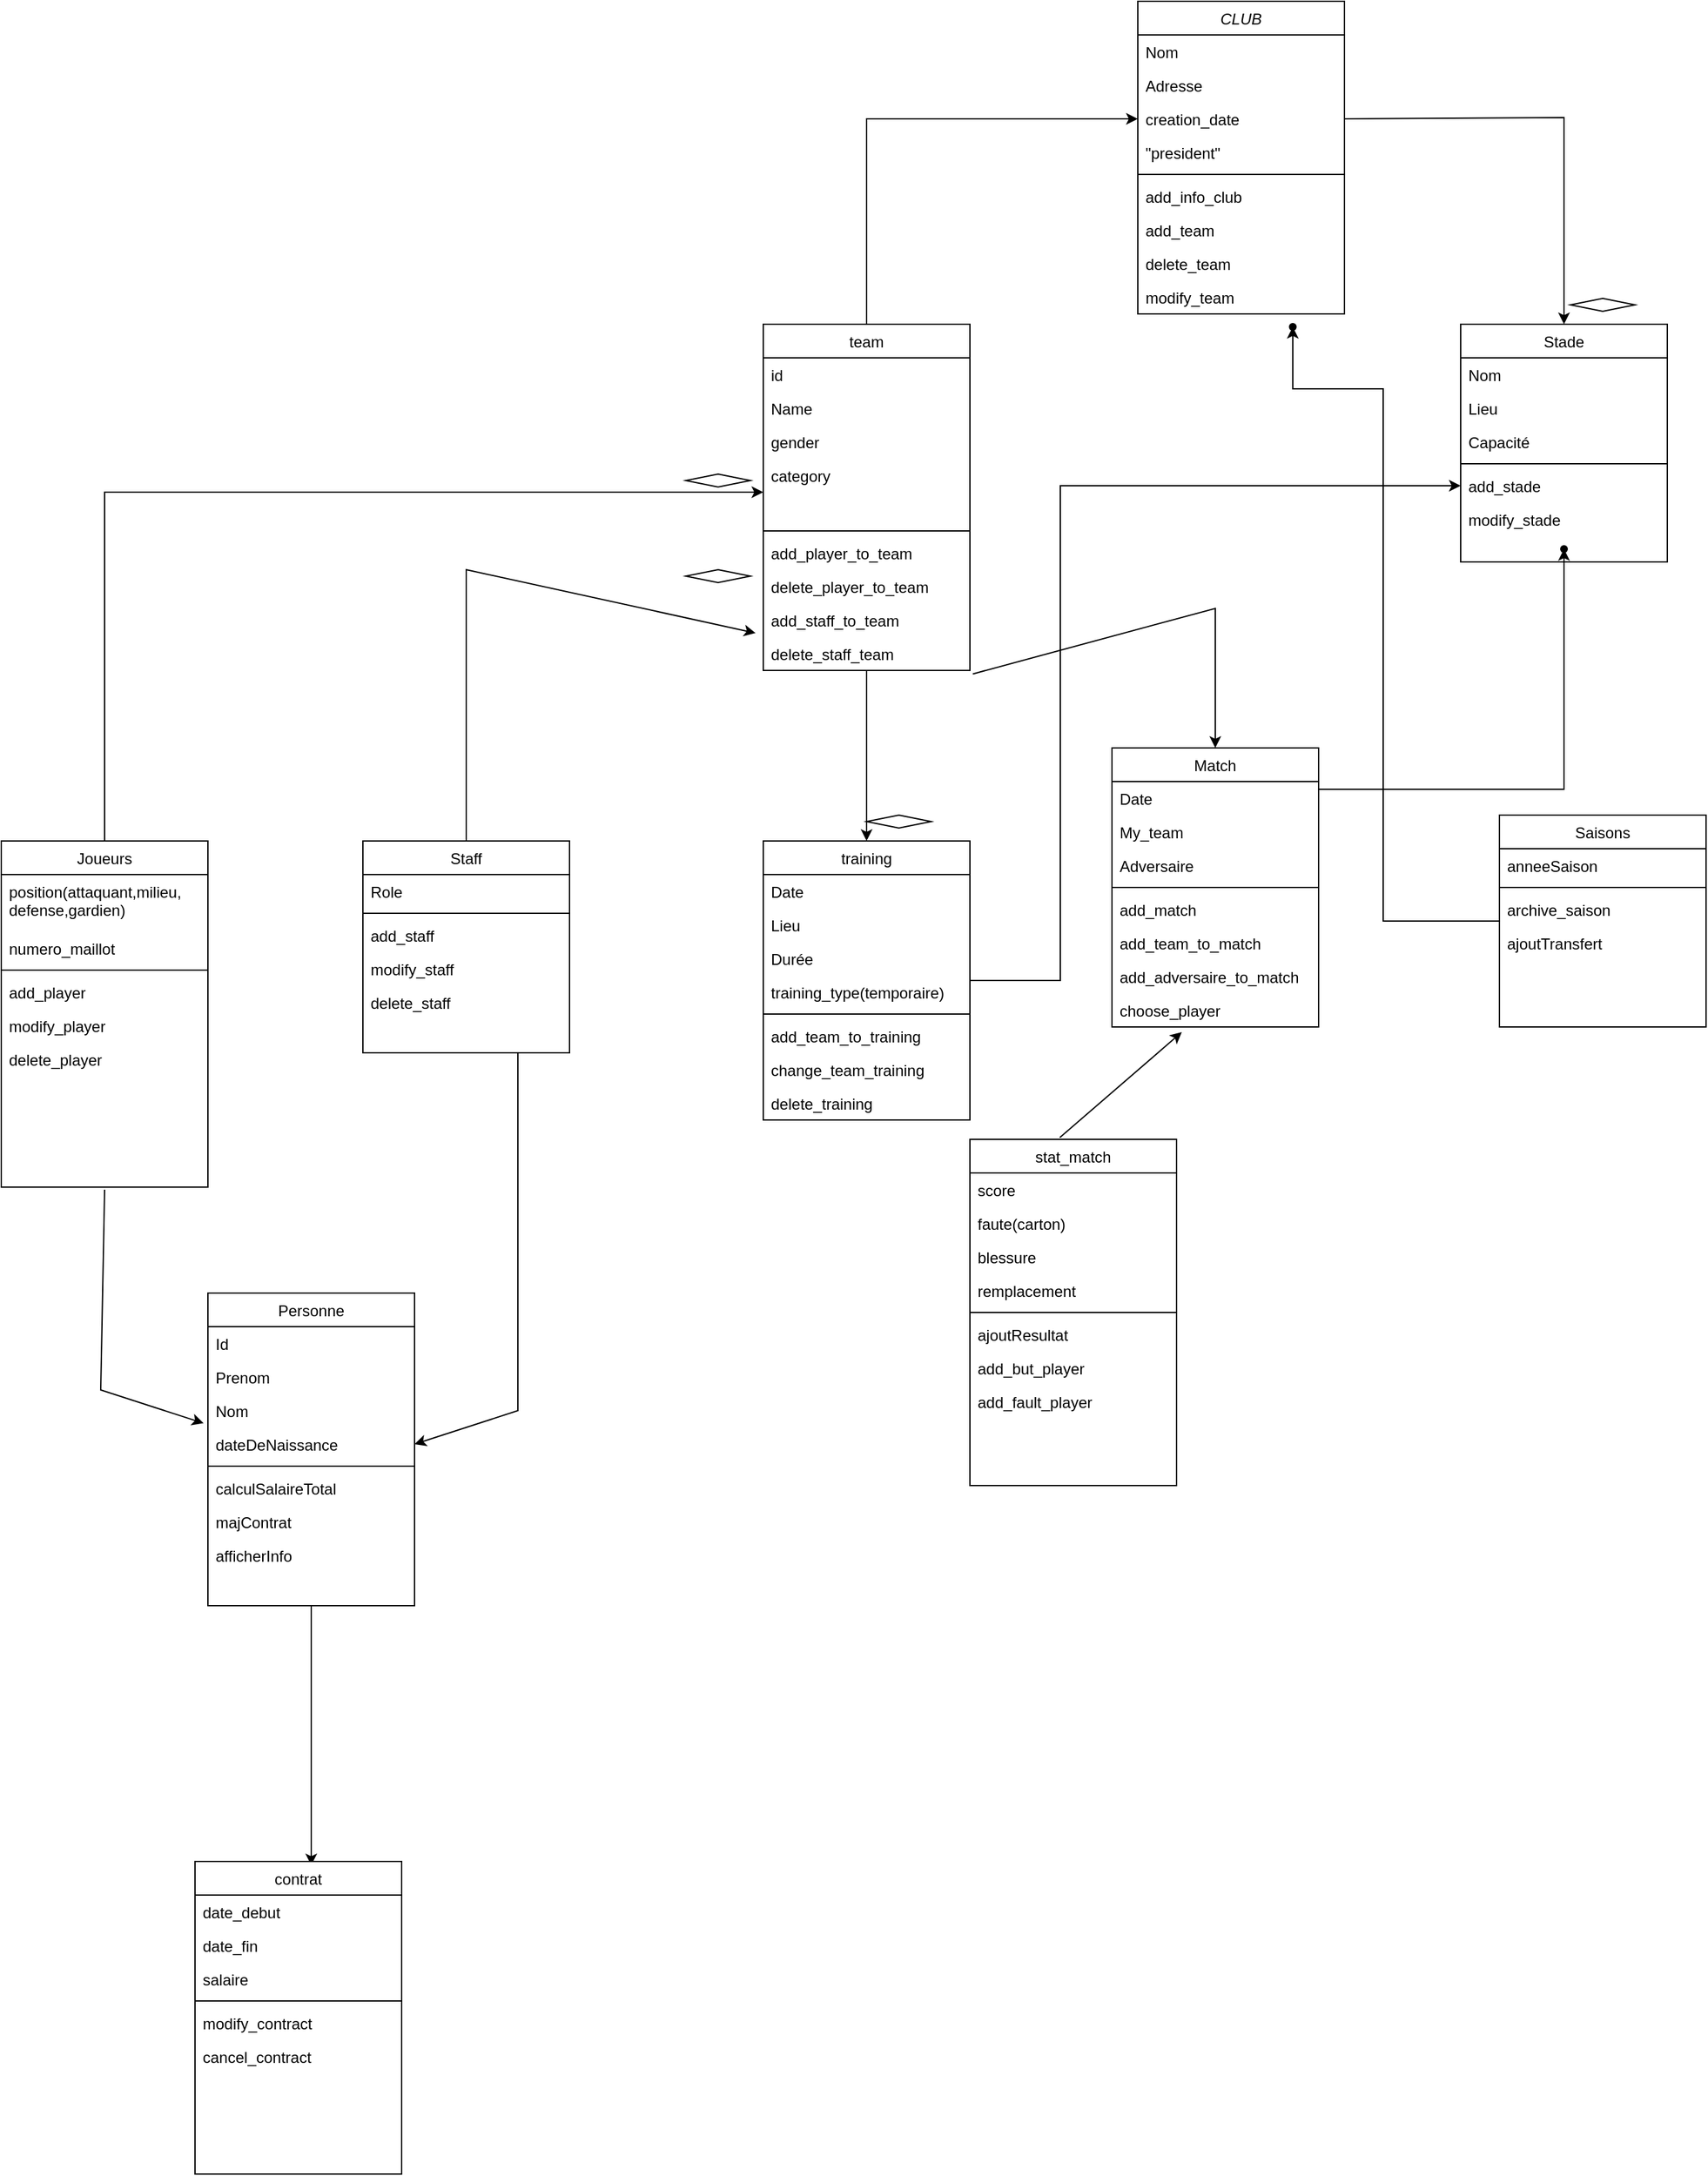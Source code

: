<mxfile version="24.4.8" type="device">
  <diagram id="C5RBs43oDa-KdzZeNtuy" name="Page-1">
    <mxGraphModel dx="2295" dy="1118" grid="1" gridSize="10" guides="1" tooltips="1" connect="1" arrows="1" fold="1" page="1" pageScale="1" pageWidth="827" pageHeight="1169" math="0" shadow="0">
      <root>
        <mxCell id="WIyWlLk6GJQsqaUBKTNV-0" />
        <mxCell id="WIyWlLk6GJQsqaUBKTNV-1" parent="WIyWlLk6GJQsqaUBKTNV-0" />
        <mxCell id="zkfFHV4jXpPFQw0GAbJ--0" value="CLUB" style="swimlane;fontStyle=2;align=center;verticalAlign=top;childLayout=stackLayout;horizontal=1;startSize=26;horizontalStack=0;resizeParent=1;resizeLast=0;collapsible=1;marginBottom=0;rounded=0;shadow=0;strokeWidth=1;" parent="WIyWlLk6GJQsqaUBKTNV-1" vertex="1">
          <mxGeometry x="320" y="20" width="160" height="242" as="geometry">
            <mxRectangle x="230" y="140" width="160" height="26" as="alternateBounds" />
          </mxGeometry>
        </mxCell>
        <mxCell id="zkfFHV4jXpPFQw0GAbJ--1" value="Nom" style="text;align=left;verticalAlign=top;spacingLeft=4;spacingRight=4;overflow=hidden;rotatable=0;points=[[0,0.5],[1,0.5]];portConstraint=eastwest;" parent="zkfFHV4jXpPFQw0GAbJ--0" vertex="1">
          <mxGeometry y="26" width="160" height="26" as="geometry" />
        </mxCell>
        <mxCell id="zkfFHV4jXpPFQw0GAbJ--2" value="Adresse" style="text;align=left;verticalAlign=top;spacingLeft=4;spacingRight=4;overflow=hidden;rotatable=0;points=[[0,0.5],[1,0.5]];portConstraint=eastwest;rounded=0;shadow=0;html=0;" parent="zkfFHV4jXpPFQw0GAbJ--0" vertex="1">
          <mxGeometry y="52" width="160" height="26" as="geometry" />
        </mxCell>
        <mxCell id="zkfFHV4jXpPFQw0GAbJ--3" value="creation_date" style="text;align=left;verticalAlign=top;spacingLeft=4;spacingRight=4;overflow=hidden;rotatable=0;points=[[0,0.5],[1,0.5]];portConstraint=eastwest;rounded=0;shadow=0;html=0;" parent="zkfFHV4jXpPFQw0GAbJ--0" vertex="1">
          <mxGeometry y="78" width="160" height="26" as="geometry" />
        </mxCell>
        <mxCell id="NdkI04tb-at2lnEDGvWP-92" value="&quot;president&quot;" style="text;align=left;verticalAlign=top;spacingLeft=4;spacingRight=4;overflow=hidden;rotatable=0;points=[[0,0.5],[1,0.5]];portConstraint=eastwest;rounded=0;shadow=0;html=0;" parent="zkfFHV4jXpPFQw0GAbJ--0" vertex="1">
          <mxGeometry y="104" width="160" height="26" as="geometry" />
        </mxCell>
        <mxCell id="zkfFHV4jXpPFQw0GAbJ--4" value="" style="line;html=1;strokeWidth=1;align=left;verticalAlign=middle;spacingTop=-1;spacingLeft=3;spacingRight=3;rotatable=0;labelPosition=right;points=[];portConstraint=eastwest;" parent="zkfFHV4jXpPFQw0GAbJ--0" vertex="1">
          <mxGeometry y="130" width="160" height="8" as="geometry" />
        </mxCell>
        <mxCell id="-sGyYgRfLH1E_sFaQL2R-50" value="add_info_club" style="text;align=left;verticalAlign=top;spacingLeft=4;spacingRight=4;overflow=hidden;rotatable=0;points=[[0,0.5],[1,0.5]];portConstraint=eastwest;rounded=0;shadow=0;html=0;" parent="zkfFHV4jXpPFQw0GAbJ--0" vertex="1">
          <mxGeometry y="138" width="160" height="26" as="geometry" />
        </mxCell>
        <mxCell id="-sGyYgRfLH1E_sFaQL2R-53" value="add_team" style="text;align=left;verticalAlign=top;spacingLeft=4;spacingRight=4;overflow=hidden;rotatable=0;points=[[0,0.5],[1,0.5]];portConstraint=eastwest;rounded=0;shadow=0;html=0;" parent="zkfFHV4jXpPFQw0GAbJ--0" vertex="1">
          <mxGeometry y="164" width="160" height="26" as="geometry" />
        </mxCell>
        <mxCell id="-sGyYgRfLH1E_sFaQL2R-51" value="delete_team" style="text;align=left;verticalAlign=top;spacingLeft=4;spacingRight=4;overflow=hidden;rotatable=0;points=[[0,0.5],[1,0.5]];portConstraint=eastwest;rounded=0;shadow=0;html=0;" parent="zkfFHV4jXpPFQw0GAbJ--0" vertex="1">
          <mxGeometry y="190" width="160" height="26" as="geometry" />
        </mxCell>
        <mxCell id="-sGyYgRfLH1E_sFaQL2R-52" value="modify_team" style="text;align=left;verticalAlign=top;spacingLeft=4;spacingRight=4;overflow=hidden;rotatable=0;points=[[0,0.5],[1,0.5]];portConstraint=eastwest;rounded=0;shadow=0;html=0;" parent="zkfFHV4jXpPFQw0GAbJ--0" vertex="1">
          <mxGeometry y="216" width="160" height="26" as="geometry" />
        </mxCell>
        <mxCell id="zkfFHV4jXpPFQw0GAbJ--6" value="team" style="swimlane;fontStyle=0;align=center;verticalAlign=top;childLayout=stackLayout;horizontal=1;startSize=26;horizontalStack=0;resizeParent=1;resizeLast=0;collapsible=1;marginBottom=0;rounded=0;shadow=0;strokeWidth=1;" parent="WIyWlLk6GJQsqaUBKTNV-1" vertex="1">
          <mxGeometry x="30" y="270" width="160" height="268" as="geometry">
            <mxRectangle x="130" y="380" width="160" height="26" as="alternateBounds" />
          </mxGeometry>
        </mxCell>
        <mxCell id="zkfFHV4jXpPFQw0GAbJ--7" value="id" style="text;align=left;verticalAlign=top;spacingLeft=4;spacingRight=4;overflow=hidden;rotatable=0;points=[[0,0.5],[1,0.5]];portConstraint=eastwest;" parent="zkfFHV4jXpPFQw0GAbJ--6" vertex="1">
          <mxGeometry y="26" width="160" height="26" as="geometry" />
        </mxCell>
        <mxCell id="-sGyYgRfLH1E_sFaQL2R-17" value="Name" style="text;align=left;verticalAlign=top;spacingLeft=4;spacingRight=4;overflow=hidden;rotatable=0;points=[[0,0.5],[1,0.5]];portConstraint=eastwest;" parent="zkfFHV4jXpPFQw0GAbJ--6" vertex="1">
          <mxGeometry y="52" width="160" height="26" as="geometry" />
        </mxCell>
        <mxCell id="zkfFHV4jXpPFQw0GAbJ--8" value="gender" style="text;align=left;verticalAlign=top;spacingLeft=4;spacingRight=4;overflow=hidden;rotatable=0;points=[[0,0.5],[1,0.5]];portConstraint=eastwest;rounded=0;shadow=0;html=0;" parent="zkfFHV4jXpPFQw0GAbJ--6" vertex="1">
          <mxGeometry y="78" width="160" height="26" as="geometry" />
        </mxCell>
        <mxCell id="-sGyYgRfLH1E_sFaQL2R-16" value="category" style="text;align=left;verticalAlign=top;spacingLeft=4;spacingRight=4;overflow=hidden;rotatable=0;points=[[0,0.5],[1,0.5]];portConstraint=eastwest;rounded=0;shadow=0;html=0;" parent="zkfFHV4jXpPFQw0GAbJ--6" vertex="1">
          <mxGeometry y="104" width="160" height="26" as="geometry" />
        </mxCell>
        <mxCell id="NdkI04tb-at2lnEDGvWP-2" value="&#xa;" style="text;align=left;verticalAlign=top;spacingLeft=4;spacingRight=4;overflow=hidden;rotatable=0;points=[[0,0.5],[1,0.5]];portConstraint=eastwest;rounded=0;shadow=0;html=0;" parent="zkfFHV4jXpPFQw0GAbJ--6" vertex="1">
          <mxGeometry y="130" width="160" height="26" as="geometry" />
        </mxCell>
        <mxCell id="zkfFHV4jXpPFQw0GAbJ--9" value="" style="line;html=1;strokeWidth=1;align=left;verticalAlign=middle;spacingTop=-1;spacingLeft=3;spacingRight=3;rotatable=0;labelPosition=right;points=[];portConstraint=eastwest;" parent="zkfFHV4jXpPFQw0GAbJ--6" vertex="1">
          <mxGeometry y="156" width="160" height="8" as="geometry" />
        </mxCell>
        <mxCell id="zkfFHV4jXpPFQw0GAbJ--10" value="add_player_to_team" style="text;align=left;verticalAlign=top;spacingLeft=4;spacingRight=4;overflow=hidden;rotatable=0;points=[[0,0.5],[1,0.5]];portConstraint=eastwest;fontStyle=0" parent="zkfFHV4jXpPFQw0GAbJ--6" vertex="1">
          <mxGeometry y="164" width="160" height="26" as="geometry" />
        </mxCell>
        <mxCell id="zkfFHV4jXpPFQw0GAbJ--11" value="delete_player_to_team" style="text;align=left;verticalAlign=top;spacingLeft=4;spacingRight=4;overflow=hidden;rotatable=0;points=[[0,0.5],[1,0.5]];portConstraint=eastwest;" parent="zkfFHV4jXpPFQw0GAbJ--6" vertex="1">
          <mxGeometry y="190" width="160" height="26" as="geometry" />
        </mxCell>
        <mxCell id="NdkI04tb-at2lnEDGvWP-4" value="add_staff_to_team" style="text;align=left;verticalAlign=top;spacingLeft=4;spacingRight=4;overflow=hidden;rotatable=0;points=[[0,0.5],[1,0.5]];portConstraint=eastwest;rounded=0;shadow=0;html=0;" parent="zkfFHV4jXpPFQw0GAbJ--6" vertex="1">
          <mxGeometry y="216" width="160" height="26" as="geometry" />
        </mxCell>
        <mxCell id="NdkI04tb-at2lnEDGvWP-5" value="delete_staff_team" style="text;align=left;verticalAlign=top;spacingLeft=4;spacingRight=4;overflow=hidden;rotatable=0;points=[[0,0.5],[1,0.5]];portConstraint=eastwest;rounded=0;shadow=0;html=0;" parent="zkfFHV4jXpPFQw0GAbJ--6" vertex="1">
          <mxGeometry y="242" width="160" height="26" as="geometry" />
        </mxCell>
        <mxCell id="zkfFHV4jXpPFQw0GAbJ--17" value="Stade" style="swimlane;fontStyle=0;align=center;verticalAlign=top;childLayout=stackLayout;horizontal=1;startSize=26;horizontalStack=0;resizeParent=1;resizeLast=0;collapsible=1;marginBottom=0;rounded=0;shadow=0;strokeWidth=1;" parent="WIyWlLk6GJQsqaUBKTNV-1" vertex="1">
          <mxGeometry x="570" y="270" width="160" height="184" as="geometry">
            <mxRectangle x="550" y="140" width="160" height="26" as="alternateBounds" />
          </mxGeometry>
        </mxCell>
        <mxCell id="zkfFHV4jXpPFQw0GAbJ--18" value="Nom" style="text;align=left;verticalAlign=top;spacingLeft=4;spacingRight=4;overflow=hidden;rotatable=0;points=[[0,0.5],[1,0.5]];portConstraint=eastwest;" parent="zkfFHV4jXpPFQw0GAbJ--17" vertex="1">
          <mxGeometry y="26" width="160" height="26" as="geometry" />
        </mxCell>
        <mxCell id="zkfFHV4jXpPFQw0GAbJ--19" value="Lieu   " style="text;align=left;verticalAlign=top;spacingLeft=4;spacingRight=4;overflow=hidden;rotatable=0;points=[[0,0.5],[1,0.5]];portConstraint=eastwest;rounded=0;shadow=0;html=0;" parent="zkfFHV4jXpPFQw0GAbJ--17" vertex="1">
          <mxGeometry y="52" width="160" height="26" as="geometry" />
        </mxCell>
        <mxCell id="zkfFHV4jXpPFQw0GAbJ--20" value="Capacité" style="text;align=left;verticalAlign=top;spacingLeft=4;spacingRight=4;overflow=hidden;rotatable=0;points=[[0,0.5],[1,0.5]];portConstraint=eastwest;rounded=0;shadow=0;html=0;" parent="zkfFHV4jXpPFQw0GAbJ--17" vertex="1">
          <mxGeometry y="78" width="160" height="26" as="geometry" />
        </mxCell>
        <mxCell id="zkfFHV4jXpPFQw0GAbJ--23" value="" style="line;html=1;strokeWidth=1;align=left;verticalAlign=middle;spacingTop=-1;spacingLeft=3;spacingRight=3;rotatable=0;labelPosition=right;points=[];portConstraint=eastwest;" parent="zkfFHV4jXpPFQw0GAbJ--17" vertex="1">
          <mxGeometry y="104" width="160" height="8" as="geometry" />
        </mxCell>
        <mxCell id="-sGyYgRfLH1E_sFaQL2R-54" value="add_stade" style="text;align=left;verticalAlign=top;spacingLeft=4;spacingRight=4;overflow=hidden;rotatable=0;points=[[0,0.5],[1,0.5]];portConstraint=eastwest;rounded=0;shadow=0;html=0;" parent="zkfFHV4jXpPFQw0GAbJ--17" vertex="1">
          <mxGeometry y="112" width="160" height="26" as="geometry" />
        </mxCell>
        <mxCell id="-sGyYgRfLH1E_sFaQL2R-55" value="modify_stade" style="text;align=left;verticalAlign=top;spacingLeft=4;spacingRight=4;overflow=hidden;rotatable=0;points=[[0,0.5],[1,0.5]];portConstraint=eastwest;rounded=0;shadow=0;html=0;" parent="zkfFHV4jXpPFQw0GAbJ--17" vertex="1">
          <mxGeometry y="138" width="160" height="26" as="geometry" />
        </mxCell>
        <mxCell id="-sGyYgRfLH1E_sFaQL2R-57" value="" style="shape=waypoint;sketch=0;size=6;pointerEvents=1;points=[];fillColor=default;resizable=0;rotatable=0;perimeter=centerPerimeter;snapToPoint=1;verticalAlign=top;fontStyle=0;startSize=26;rounded=0;shadow=0;strokeWidth=1;" parent="zkfFHV4jXpPFQw0GAbJ--17" vertex="1">
          <mxGeometry y="164" width="160" height="20" as="geometry" />
        </mxCell>
        <mxCell id="NdkI04tb-at2lnEDGvWP-6" value="" style="endArrow=classic;html=1;rounded=0;exitX=0.5;exitY=0;exitDx=0;exitDy=0;entryX=0;entryY=0.5;entryDx=0;entryDy=0;" parent="WIyWlLk6GJQsqaUBKTNV-1" source="zkfFHV4jXpPFQw0GAbJ--6" target="zkfFHV4jXpPFQw0GAbJ--3" edge="1">
          <mxGeometry width="50" height="50" relative="1" as="geometry">
            <mxPoint x="410" y="440" as="sourcePoint" />
            <mxPoint x="460" y="390" as="targetPoint" />
            <Array as="points">
              <mxPoint x="110" y="111" />
            </Array>
          </mxGeometry>
        </mxCell>
        <mxCell id="NdkI04tb-at2lnEDGvWP-10" value="" style="endArrow=classic;html=1;rounded=0;exitX=1;exitY=0.5;exitDx=0;exitDy=0;entryX=0.5;entryY=0;entryDx=0;entryDy=0;" parent="WIyWlLk6GJQsqaUBKTNV-1" source="zkfFHV4jXpPFQw0GAbJ--3" target="zkfFHV4jXpPFQw0GAbJ--17" edge="1">
          <mxGeometry width="50" height="50" relative="1" as="geometry">
            <mxPoint x="410" y="440" as="sourcePoint" />
            <mxPoint x="460" y="390" as="targetPoint" />
            <Array as="points">
              <mxPoint x="650" y="110" />
            </Array>
          </mxGeometry>
        </mxCell>
        <mxCell id="NdkI04tb-at2lnEDGvWP-11" value="" style="endArrow=classic;html=1;rounded=0;exitX=0.5;exitY=1;exitDx=0;exitDy=0;" parent="WIyWlLk6GJQsqaUBKTNV-1" source="zkfFHV4jXpPFQw0GAbJ--6" edge="1">
          <mxGeometry width="50" height="50" relative="1" as="geometry">
            <mxPoint x="410" y="440" as="sourcePoint" />
            <mxPoint x="110" y="670" as="targetPoint" />
          </mxGeometry>
        </mxCell>
        <mxCell id="-sGyYgRfLH1E_sFaQL2R-56" value="" style="edgeStyle=orthogonalEdgeStyle;rounded=0;orthogonalLoop=1;jettySize=auto;html=1;entryX=0;entryY=0.5;entryDx=0;entryDy=0;" parent="WIyWlLk6GJQsqaUBKTNV-1" source="NdkI04tb-at2lnEDGvWP-12" target="-sGyYgRfLH1E_sFaQL2R-54" edge="1">
          <mxGeometry relative="1" as="geometry">
            <Array as="points">
              <mxPoint x="260" y="778" />
              <mxPoint x="260" y="395" />
            </Array>
          </mxGeometry>
        </mxCell>
        <mxCell id="NdkI04tb-at2lnEDGvWP-12" value="training" style="swimlane;fontStyle=0;align=center;verticalAlign=top;childLayout=stackLayout;horizontal=1;startSize=26;horizontalStack=0;resizeParent=1;resizeLast=0;collapsible=1;marginBottom=0;rounded=0;shadow=0;strokeWidth=1;" parent="WIyWlLk6GJQsqaUBKTNV-1" vertex="1">
          <mxGeometry x="30" y="670" width="160" height="216" as="geometry">
            <mxRectangle x="130" y="380" width="160" height="26" as="alternateBounds" />
          </mxGeometry>
        </mxCell>
        <mxCell id="NdkI04tb-at2lnEDGvWP-13" value="Date" style="text;align=left;verticalAlign=top;spacingLeft=4;spacingRight=4;overflow=hidden;rotatable=0;points=[[0,0.5],[1,0.5]];portConstraint=eastwest;" parent="NdkI04tb-at2lnEDGvWP-12" vertex="1">
          <mxGeometry y="26" width="160" height="26" as="geometry" />
        </mxCell>
        <mxCell id="NdkI04tb-at2lnEDGvWP-14" value="Lieu" style="text;align=left;verticalAlign=top;spacingLeft=4;spacingRight=4;overflow=hidden;rotatable=0;points=[[0,0.5],[1,0.5]];portConstraint=eastwest;rounded=0;shadow=0;html=0;" parent="NdkI04tb-at2lnEDGvWP-12" vertex="1">
          <mxGeometry y="52" width="160" height="26" as="geometry" />
        </mxCell>
        <mxCell id="NdkI04tb-at2lnEDGvWP-15" value="Durée" style="text;align=left;verticalAlign=top;spacingLeft=4;spacingRight=4;overflow=hidden;rotatable=0;points=[[0,0.5],[1,0.5]];portConstraint=eastwest;rounded=0;shadow=0;html=0;" parent="NdkI04tb-at2lnEDGvWP-12" vertex="1">
          <mxGeometry y="78" width="160" height="26" as="geometry" />
        </mxCell>
        <mxCell id="-sGyYgRfLH1E_sFaQL2R-26" value="training_type(temporaire)" style="text;align=left;verticalAlign=top;spacingLeft=4;spacingRight=4;overflow=hidden;rotatable=0;points=[[0,0.5],[1,0.5]];portConstraint=eastwest;rounded=0;shadow=0;html=0;" parent="NdkI04tb-at2lnEDGvWP-12" vertex="1">
          <mxGeometry y="104" width="160" height="26" as="geometry" />
        </mxCell>
        <mxCell id="NdkI04tb-at2lnEDGvWP-16" value="" style="line;html=1;strokeWidth=1;align=left;verticalAlign=middle;spacingTop=-1;spacingLeft=3;spacingRight=3;rotatable=0;labelPosition=right;points=[];portConstraint=eastwest;" parent="NdkI04tb-at2lnEDGvWP-12" vertex="1">
          <mxGeometry y="130" width="160" height="8" as="geometry" />
        </mxCell>
        <mxCell id="NdkI04tb-at2lnEDGvWP-17" value="add_team_to_training" style="text;align=left;verticalAlign=top;spacingLeft=4;spacingRight=4;overflow=hidden;rotatable=0;points=[[0,0.5],[1,0.5]];portConstraint=eastwest;fontStyle=0" parent="NdkI04tb-at2lnEDGvWP-12" vertex="1">
          <mxGeometry y="138" width="160" height="26" as="geometry" />
        </mxCell>
        <mxCell id="-sGyYgRfLH1E_sFaQL2R-28" value="change_team_training" style="text;align=left;verticalAlign=top;spacingLeft=4;spacingRight=4;overflow=hidden;rotatable=0;points=[[0,0.5],[1,0.5]];portConstraint=eastwest;fontStyle=0" parent="NdkI04tb-at2lnEDGvWP-12" vertex="1">
          <mxGeometry y="164" width="160" height="26" as="geometry" />
        </mxCell>
        <mxCell id="-sGyYgRfLH1E_sFaQL2R-29" value="delete_training" style="text;align=left;verticalAlign=top;spacingLeft=4;spacingRight=4;overflow=hidden;rotatable=0;points=[[0,0.5],[1,0.5]];portConstraint=eastwest;fontStyle=0" parent="NdkI04tb-at2lnEDGvWP-12" vertex="1">
          <mxGeometry y="190" width="160" height="26" as="geometry" />
        </mxCell>
        <mxCell id="-sGyYgRfLH1E_sFaQL2R-58" value="" style="edgeStyle=orthogonalEdgeStyle;rounded=0;orthogonalLoop=1;jettySize=auto;html=1;" parent="WIyWlLk6GJQsqaUBKTNV-1" source="NdkI04tb-at2lnEDGvWP-21" target="-sGyYgRfLH1E_sFaQL2R-57" edge="1">
          <mxGeometry relative="1" as="geometry">
            <Array as="points">
              <mxPoint x="650" y="630" />
            </Array>
          </mxGeometry>
        </mxCell>
        <mxCell id="NdkI04tb-at2lnEDGvWP-21" value="Match" style="swimlane;fontStyle=0;align=center;verticalAlign=top;childLayout=stackLayout;horizontal=1;startSize=26;horizontalStack=0;resizeParent=1;resizeLast=0;collapsible=1;marginBottom=0;rounded=0;shadow=0;strokeWidth=1;" parent="WIyWlLk6GJQsqaUBKTNV-1" vertex="1">
          <mxGeometry x="300" y="598" width="160" height="216" as="geometry">
            <mxRectangle x="130" y="380" width="160" height="26" as="alternateBounds" />
          </mxGeometry>
        </mxCell>
        <mxCell id="NdkI04tb-at2lnEDGvWP-22" value="Date" style="text;align=left;verticalAlign=top;spacingLeft=4;spacingRight=4;overflow=hidden;rotatable=0;points=[[0,0.5],[1,0.5]];portConstraint=eastwest;" parent="NdkI04tb-at2lnEDGvWP-21" vertex="1">
          <mxGeometry y="26" width="160" height="26" as="geometry" />
        </mxCell>
        <mxCell id="-sGyYgRfLH1E_sFaQL2R-43" value="My_team" style="text;align=left;verticalAlign=top;spacingLeft=4;spacingRight=4;overflow=hidden;rotatable=0;points=[[0,0.5],[1,0.5]];portConstraint=eastwest;" parent="NdkI04tb-at2lnEDGvWP-21" vertex="1">
          <mxGeometry y="52" width="160" height="26" as="geometry" />
        </mxCell>
        <mxCell id="NdkI04tb-at2lnEDGvWP-23" value="Adversaire" style="text;align=left;verticalAlign=top;spacingLeft=4;spacingRight=4;overflow=hidden;rotatable=0;points=[[0,0.5],[1,0.5]];portConstraint=eastwest;rounded=0;shadow=0;html=0;" parent="NdkI04tb-at2lnEDGvWP-21" vertex="1">
          <mxGeometry y="78" width="160" height="26" as="geometry" />
        </mxCell>
        <mxCell id="NdkI04tb-at2lnEDGvWP-25" value="" style="line;html=1;strokeWidth=1;align=left;verticalAlign=middle;spacingTop=-1;spacingLeft=3;spacingRight=3;rotatable=0;labelPosition=right;points=[];portConstraint=eastwest;" parent="NdkI04tb-at2lnEDGvWP-21" vertex="1">
          <mxGeometry y="104" width="160" height="8" as="geometry" />
        </mxCell>
        <mxCell id="NdkI04tb-at2lnEDGvWP-26" value="add_match" style="text;align=left;verticalAlign=top;spacingLeft=4;spacingRight=4;overflow=hidden;rotatable=0;points=[[0,0.5],[1,0.5]];portConstraint=eastwest;fontStyle=0" parent="NdkI04tb-at2lnEDGvWP-21" vertex="1">
          <mxGeometry y="112" width="160" height="26" as="geometry" />
        </mxCell>
        <mxCell id="-sGyYgRfLH1E_sFaQL2R-44" value="add_team_to_match" style="text;align=left;verticalAlign=top;spacingLeft=4;spacingRight=4;overflow=hidden;rotatable=0;points=[[0,0.5],[1,0.5]];portConstraint=eastwest;fontStyle=0" parent="NdkI04tb-at2lnEDGvWP-21" vertex="1">
          <mxGeometry y="138" width="160" height="26" as="geometry" />
        </mxCell>
        <mxCell id="-sGyYgRfLH1E_sFaQL2R-45" value="add_adversaire_to_match" style="text;align=left;verticalAlign=top;spacingLeft=4;spacingRight=4;overflow=hidden;rotatable=0;points=[[0,0.5],[1,0.5]];portConstraint=eastwest;fontStyle=0" parent="NdkI04tb-at2lnEDGvWP-21" vertex="1">
          <mxGeometry y="164" width="160" height="26" as="geometry" />
        </mxCell>
        <mxCell id="-sGyYgRfLH1E_sFaQL2R-48" value="choose_player" style="text;align=left;verticalAlign=top;spacingLeft=4;spacingRight=4;overflow=hidden;rotatable=0;points=[[0,0.5],[1,0.5]];portConstraint=eastwest;fontStyle=0" parent="NdkI04tb-at2lnEDGvWP-21" vertex="1">
          <mxGeometry y="190" width="160" height="26" as="geometry" />
        </mxCell>
        <mxCell id="NdkI04tb-at2lnEDGvWP-27" value="" style="endArrow=classic;html=1;rounded=0;entryX=0.5;entryY=0;entryDx=0;entryDy=0;exitX=1.014;exitY=1.104;exitDx=0;exitDy=0;exitPerimeter=0;" parent="WIyWlLk6GJQsqaUBKTNV-1" source="NdkI04tb-at2lnEDGvWP-5" target="NdkI04tb-at2lnEDGvWP-21" edge="1">
          <mxGeometry width="50" height="50" relative="1" as="geometry">
            <mxPoint x="410" y="560" as="sourcePoint" />
            <mxPoint x="460" y="510" as="targetPoint" />
            <Array as="points">
              <mxPoint x="380" y="490" />
            </Array>
          </mxGeometry>
        </mxCell>
        <mxCell id="NdkI04tb-at2lnEDGvWP-28" value="Staff" style="swimlane;fontStyle=0;align=center;verticalAlign=top;childLayout=stackLayout;horizontal=1;startSize=26;horizontalStack=0;resizeParent=1;resizeLast=0;collapsible=1;marginBottom=0;rounded=0;shadow=0;strokeWidth=1;" parent="WIyWlLk6GJQsqaUBKTNV-1" vertex="1">
          <mxGeometry x="-280" y="670" width="160" height="164" as="geometry">
            <mxRectangle x="130" y="380" width="160" height="26" as="alternateBounds" />
          </mxGeometry>
        </mxCell>
        <mxCell id="NdkI04tb-at2lnEDGvWP-29" value="Role" style="text;align=left;verticalAlign=top;spacingLeft=4;spacingRight=4;overflow=hidden;rotatable=0;points=[[0,0.5],[1,0.5]];portConstraint=eastwest;" parent="NdkI04tb-at2lnEDGvWP-28" vertex="1">
          <mxGeometry y="26" width="160" height="26" as="geometry" />
        </mxCell>
        <mxCell id="NdkI04tb-at2lnEDGvWP-32" value="" style="line;html=1;strokeWidth=1;align=left;verticalAlign=middle;spacingTop=-1;spacingLeft=3;spacingRight=3;rotatable=0;labelPosition=right;points=[];portConstraint=eastwest;" parent="NdkI04tb-at2lnEDGvWP-28" vertex="1">
          <mxGeometry y="52" width="160" height="8" as="geometry" />
        </mxCell>
        <mxCell id="NdkI04tb-at2lnEDGvWP-96" value="add_staff" style="text;align=left;verticalAlign=top;spacingLeft=4;spacingRight=4;overflow=hidden;rotatable=0;points=[[0,0.5],[1,0.5]];portConstraint=eastwest;rounded=0;shadow=0;html=0;" parent="NdkI04tb-at2lnEDGvWP-28" vertex="1">
          <mxGeometry y="60" width="160" height="26" as="geometry" />
        </mxCell>
        <mxCell id="NdkI04tb-at2lnEDGvWP-98" value="modify_staff" style="text;align=left;verticalAlign=top;spacingLeft=4;spacingRight=4;overflow=hidden;rotatable=0;points=[[0,0.5],[1,0.5]];portConstraint=eastwest;rounded=0;shadow=0;html=0;" parent="NdkI04tb-at2lnEDGvWP-28" vertex="1">
          <mxGeometry y="86" width="160" height="26" as="geometry" />
        </mxCell>
        <mxCell id="-sGyYgRfLH1E_sFaQL2R-15" value="delete_staff" style="text;align=left;verticalAlign=top;spacingLeft=4;spacingRight=4;overflow=hidden;rotatable=0;points=[[0,0.5],[1,0.5]];portConstraint=eastwest;rounded=0;shadow=0;html=0;" parent="NdkI04tb-at2lnEDGvWP-28" vertex="1">
          <mxGeometry y="112" width="160" height="26" as="geometry" />
        </mxCell>
        <mxCell id="NdkI04tb-at2lnEDGvWP-34" value="Joueurs" style="swimlane;fontStyle=0;align=center;verticalAlign=top;childLayout=stackLayout;horizontal=1;startSize=26;horizontalStack=0;resizeParent=1;resizeLast=0;collapsible=1;marginBottom=0;rounded=0;shadow=0;strokeWidth=1;" parent="WIyWlLk6GJQsqaUBKTNV-1" vertex="1">
          <mxGeometry x="-560" y="670" width="160" height="268" as="geometry">
            <mxRectangle x="130" y="380" width="160" height="26" as="alternateBounds" />
          </mxGeometry>
        </mxCell>
        <mxCell id="NdkI04tb-at2lnEDGvWP-36" value="position(attaquant,milieu, &#xa;defense,gardien)" style="text;align=left;verticalAlign=top;spacingLeft=4;spacingRight=4;overflow=hidden;rotatable=0;points=[[0,0.5],[1,0.5]];portConstraint=eastwest;rounded=0;shadow=0;html=0;" parent="NdkI04tb-at2lnEDGvWP-34" vertex="1">
          <mxGeometry y="26" width="160" height="44" as="geometry" />
        </mxCell>
        <mxCell id="NdkI04tb-at2lnEDGvWP-37" value="numero_maillot" style="text;align=left;verticalAlign=top;spacingLeft=4;spacingRight=4;overflow=hidden;rotatable=0;points=[[0,0.5],[1,0.5]];portConstraint=eastwest;rounded=0;shadow=0;html=0;" parent="NdkI04tb-at2lnEDGvWP-34" vertex="1">
          <mxGeometry y="70" width="160" height="26" as="geometry" />
        </mxCell>
        <mxCell id="NdkI04tb-at2lnEDGvWP-38" value="" style="line;html=1;strokeWidth=1;align=left;verticalAlign=middle;spacingTop=-1;spacingLeft=3;spacingRight=3;rotatable=0;labelPosition=right;points=[];portConstraint=eastwest;" parent="NdkI04tb-at2lnEDGvWP-34" vertex="1">
          <mxGeometry y="96" width="160" height="8" as="geometry" />
        </mxCell>
        <mxCell id="NdkI04tb-at2lnEDGvWP-95" value="add_player" style="text;align=left;verticalAlign=top;spacingLeft=4;spacingRight=4;overflow=hidden;rotatable=0;points=[[0,0.5],[1,0.5]];portConstraint=eastwest;rounded=0;shadow=0;html=0;" parent="NdkI04tb-at2lnEDGvWP-34" vertex="1">
          <mxGeometry y="104" width="160" height="26" as="geometry" />
        </mxCell>
        <mxCell id="NdkI04tb-at2lnEDGvWP-97" value="modify_player" style="text;align=left;verticalAlign=top;spacingLeft=4;spacingRight=4;overflow=hidden;rotatable=0;points=[[0,0.5],[1,0.5]];portConstraint=eastwest;rounded=0;shadow=0;html=0;" parent="NdkI04tb-at2lnEDGvWP-34" vertex="1">
          <mxGeometry y="130" width="160" height="26" as="geometry" />
        </mxCell>
        <mxCell id="NdkI04tb-at2lnEDGvWP-112" value="delete_player" style="text;align=left;verticalAlign=top;spacingLeft=4;spacingRight=4;overflow=hidden;rotatable=0;points=[[0,0.5],[1,0.5]];portConstraint=eastwest;rounded=0;shadow=0;html=0;" parent="NdkI04tb-at2lnEDGvWP-34" vertex="1">
          <mxGeometry y="156" width="160" height="26" as="geometry" />
        </mxCell>
        <mxCell id="NdkI04tb-at2lnEDGvWP-40" value="" style="endArrow=classic;html=1;rounded=0;exitX=0.5;exitY=0;exitDx=0;exitDy=0;" parent="WIyWlLk6GJQsqaUBKTNV-1" source="NdkI04tb-at2lnEDGvWP-34" edge="1">
          <mxGeometry width="50" height="50" relative="1" as="geometry">
            <mxPoint x="-40" y="560" as="sourcePoint" />
            <mxPoint x="30" y="400" as="targetPoint" />
            <Array as="points">
              <mxPoint x="-480" y="400" />
            </Array>
          </mxGeometry>
        </mxCell>
        <mxCell id="NdkI04tb-at2lnEDGvWP-42" value="" style="rhombus;whiteSpace=wrap;html=1;" parent="WIyWlLk6GJQsqaUBKTNV-1" vertex="1">
          <mxGeometry x="-30" y="386" width="50" height="10" as="geometry" />
        </mxCell>
        <mxCell id="-sGyYgRfLH1E_sFaQL2R-3" value="" style="edgeStyle=orthogonalEdgeStyle;rounded=0;orthogonalLoop=1;jettySize=auto;html=1;" parent="WIyWlLk6GJQsqaUBKTNV-1" source="NdkI04tb-at2lnEDGvWP-46" target="-sGyYgRfLH1E_sFaQL2R-2" edge="1">
          <mxGeometry relative="1" as="geometry" />
        </mxCell>
        <mxCell id="NdkI04tb-at2lnEDGvWP-46" value="Personne" style="swimlane;fontStyle=0;align=center;verticalAlign=top;childLayout=stackLayout;horizontal=1;startSize=26;horizontalStack=0;resizeParent=1;resizeLast=0;collapsible=1;marginBottom=0;rounded=0;shadow=0;strokeWidth=1;" parent="WIyWlLk6GJQsqaUBKTNV-1" vertex="1">
          <mxGeometry x="-400" y="1020" width="160" height="242" as="geometry">
            <mxRectangle x="130" y="380" width="160" height="26" as="alternateBounds" />
          </mxGeometry>
        </mxCell>
        <mxCell id="NdkI04tb-at2lnEDGvWP-47" value="Id" style="text;align=left;verticalAlign=top;spacingLeft=4;spacingRight=4;overflow=hidden;rotatable=0;points=[[0,0.5],[1,0.5]];portConstraint=eastwest;" parent="NdkI04tb-at2lnEDGvWP-46" vertex="1">
          <mxGeometry y="26" width="160" height="26" as="geometry" />
        </mxCell>
        <mxCell id="-sGyYgRfLH1E_sFaQL2R-0" value="Prenom   " style="text;align=left;verticalAlign=top;spacingLeft=4;spacingRight=4;overflow=hidden;rotatable=0;points=[[0,0.5],[1,0.5]];portConstraint=eastwest;" parent="NdkI04tb-at2lnEDGvWP-46" vertex="1">
          <mxGeometry y="52" width="160" height="26" as="geometry" />
        </mxCell>
        <mxCell id="NdkI04tb-at2lnEDGvWP-48" value="Nom" style="text;align=left;verticalAlign=top;spacingLeft=4;spacingRight=4;overflow=hidden;rotatable=0;points=[[0,0.5],[1,0.5]];portConstraint=eastwest;rounded=0;shadow=0;html=0;" parent="NdkI04tb-at2lnEDGvWP-46" vertex="1">
          <mxGeometry y="78" width="160" height="26" as="geometry" />
        </mxCell>
        <mxCell id="NdkI04tb-at2lnEDGvWP-49" value="dateDeNaissance" style="text;align=left;verticalAlign=top;spacingLeft=4;spacingRight=4;overflow=hidden;rotatable=0;points=[[0,0.5],[1,0.5]];portConstraint=eastwest;rounded=0;shadow=0;html=0;" parent="NdkI04tb-at2lnEDGvWP-46" vertex="1">
          <mxGeometry y="104" width="160" height="26" as="geometry" />
        </mxCell>
        <mxCell id="NdkI04tb-at2lnEDGvWP-50" value="" style="line;html=1;strokeWidth=1;align=left;verticalAlign=middle;spacingTop=-1;spacingLeft=3;spacingRight=3;rotatable=0;labelPosition=right;points=[];portConstraint=eastwest;" parent="NdkI04tb-at2lnEDGvWP-46" vertex="1">
          <mxGeometry y="130" width="160" height="8" as="geometry" />
        </mxCell>
        <mxCell id="NdkI04tb-at2lnEDGvWP-51" value="calculSalaireTotal" style="text;align=left;verticalAlign=top;spacingLeft=4;spacingRight=4;overflow=hidden;rotatable=0;points=[[0,0.5],[1,0.5]];portConstraint=eastwest;fontStyle=0" parent="NdkI04tb-at2lnEDGvWP-46" vertex="1">
          <mxGeometry y="138" width="160" height="26" as="geometry" />
        </mxCell>
        <mxCell id="NdkI04tb-at2lnEDGvWP-93" value="majContrat" style="text;align=left;verticalAlign=top;spacingLeft=4;spacingRight=4;overflow=hidden;rotatable=0;points=[[0,0.5],[1,0.5]];portConstraint=eastwest;fontStyle=0" parent="NdkI04tb-at2lnEDGvWP-46" vertex="1">
          <mxGeometry y="164" width="160" height="26" as="geometry" />
        </mxCell>
        <mxCell id="NdkI04tb-at2lnEDGvWP-94" value="afficherInfo" style="text;align=left;verticalAlign=top;spacingLeft=4;spacingRight=4;overflow=hidden;rotatable=0;points=[[0,0.5],[1,0.5]];portConstraint=eastwest;fontStyle=0" parent="NdkI04tb-at2lnEDGvWP-46" vertex="1">
          <mxGeometry y="190" width="160" height="26" as="geometry" />
        </mxCell>
        <mxCell id="NdkI04tb-at2lnEDGvWP-55" value="" style="endArrow=classic;html=1;rounded=0;entryX=-0.021;entryY=-0.124;entryDx=0;entryDy=0;entryPerimeter=0;" parent="WIyWlLk6GJQsqaUBKTNV-1" target="NdkI04tb-at2lnEDGvWP-49" edge="1">
          <mxGeometry width="50" height="50" relative="1" as="geometry">
            <mxPoint x="-480" y="940" as="sourcePoint" />
            <mxPoint x="50" y="780" as="targetPoint" />
            <Array as="points">
              <mxPoint x="-483" y="1095" />
            </Array>
          </mxGeometry>
        </mxCell>
        <mxCell id="NdkI04tb-at2lnEDGvWP-56" value="" style="endArrow=classic;html=1;rounded=0;exitX=0.75;exitY=1;exitDx=0;exitDy=0;entryX=1;entryY=0.5;entryDx=0;entryDy=0;" parent="WIyWlLk6GJQsqaUBKTNV-1" source="NdkI04tb-at2lnEDGvWP-28" target="NdkI04tb-at2lnEDGvWP-49" edge="1">
          <mxGeometry width="50" height="50" relative="1" as="geometry">
            <mxPoint y="830" as="sourcePoint" />
            <mxPoint x="-160" y="1100" as="targetPoint" />
            <Array as="points">
              <mxPoint x="-160" y="1111" />
            </Array>
          </mxGeometry>
        </mxCell>
        <mxCell id="NdkI04tb-at2lnEDGvWP-57" value="stat_match" style="swimlane;fontStyle=0;align=center;verticalAlign=top;childLayout=stackLayout;horizontal=1;startSize=26;horizontalStack=0;resizeParent=1;resizeLast=0;collapsible=1;marginBottom=0;rounded=0;shadow=0;strokeWidth=1;" parent="WIyWlLk6GJQsqaUBKTNV-1" vertex="1">
          <mxGeometry x="190" y="901" width="160" height="268" as="geometry">
            <mxRectangle x="130" y="380" width="160" height="26" as="alternateBounds" />
          </mxGeometry>
        </mxCell>
        <mxCell id="NdkI04tb-at2lnEDGvWP-58" value="score" style="text;align=left;verticalAlign=top;spacingLeft=4;spacingRight=4;overflow=hidden;rotatable=0;points=[[0,0.5],[1,0.5]];portConstraint=eastwest;" parent="NdkI04tb-at2lnEDGvWP-57" vertex="1">
          <mxGeometry y="26" width="160" height="26" as="geometry" />
        </mxCell>
        <mxCell id="NdkI04tb-at2lnEDGvWP-59" value="faute(carton)" style="text;align=left;verticalAlign=top;spacingLeft=4;spacingRight=4;overflow=hidden;rotatable=0;points=[[0,0.5],[1,0.5]];portConstraint=eastwest;rounded=0;shadow=0;html=0;" parent="NdkI04tb-at2lnEDGvWP-57" vertex="1">
          <mxGeometry y="52" width="160" height="26" as="geometry" />
        </mxCell>
        <mxCell id="NdkI04tb-at2lnEDGvWP-60" value="blessure" style="text;align=left;verticalAlign=top;spacingLeft=4;spacingRight=4;overflow=hidden;rotatable=0;points=[[0,0.5],[1,0.5]];portConstraint=eastwest;rounded=0;shadow=0;html=0;" parent="NdkI04tb-at2lnEDGvWP-57" vertex="1">
          <mxGeometry y="78" width="160" height="26" as="geometry" />
        </mxCell>
        <mxCell id="NdkI04tb-at2lnEDGvWP-110" value="remplacement" style="text;align=left;verticalAlign=top;spacingLeft=4;spacingRight=4;overflow=hidden;rotatable=0;points=[[0,0.5],[1,0.5]];portConstraint=eastwest;rounded=0;shadow=0;html=0;" parent="NdkI04tb-at2lnEDGvWP-57" vertex="1">
          <mxGeometry y="104" width="160" height="26" as="geometry" />
        </mxCell>
        <mxCell id="NdkI04tb-at2lnEDGvWP-61" value="" style="line;html=1;strokeWidth=1;align=left;verticalAlign=middle;spacingTop=-1;spacingLeft=3;spacingRight=3;rotatable=0;labelPosition=right;points=[];portConstraint=eastwest;" parent="NdkI04tb-at2lnEDGvWP-57" vertex="1">
          <mxGeometry y="130" width="160" height="8" as="geometry" />
        </mxCell>
        <mxCell id="NdkI04tb-at2lnEDGvWP-62" value="ajoutResultat" style="text;align=left;verticalAlign=top;spacingLeft=4;spacingRight=4;overflow=hidden;rotatable=0;points=[[0,0.5],[1,0.5]];portConstraint=eastwest;fontStyle=0" parent="NdkI04tb-at2lnEDGvWP-57" vertex="1">
          <mxGeometry y="138" width="160" height="26" as="geometry" />
        </mxCell>
        <mxCell id="NdkI04tb-at2lnEDGvWP-108" value="add_but_player" style="text;align=left;verticalAlign=top;spacingLeft=4;spacingRight=4;overflow=hidden;rotatable=0;points=[[0,0.5],[1,0.5]];portConstraint=eastwest;fontStyle=0" parent="NdkI04tb-at2lnEDGvWP-57" vertex="1">
          <mxGeometry y="164" width="160" height="26" as="geometry" />
        </mxCell>
        <mxCell id="NdkI04tb-at2lnEDGvWP-115" value="add_fault_player" style="text;align=left;verticalAlign=top;spacingLeft=4;spacingRight=4;overflow=hidden;rotatable=0;points=[[0,0.5],[1,0.5]];portConstraint=eastwest;fontStyle=0" parent="NdkI04tb-at2lnEDGvWP-57" vertex="1">
          <mxGeometry y="190" width="160" height="26" as="geometry" />
        </mxCell>
        <mxCell id="-sGyYgRfLH1E_sFaQL2R-61" value="" style="edgeStyle=orthogonalEdgeStyle;rounded=0;orthogonalLoop=1;jettySize=auto;html=1;" parent="WIyWlLk6GJQsqaUBKTNV-1" source="NdkI04tb-at2lnEDGvWP-68" target="-sGyYgRfLH1E_sFaQL2R-60" edge="1">
          <mxGeometry relative="1" as="geometry">
            <Array as="points">
              <mxPoint x="510" y="732" />
              <mxPoint x="510" y="320" />
              <mxPoint x="440" y="320" />
            </Array>
          </mxGeometry>
        </mxCell>
        <mxCell id="NdkI04tb-at2lnEDGvWP-68" value="Saisons" style="swimlane;fontStyle=0;align=center;verticalAlign=top;childLayout=stackLayout;horizontal=1;startSize=26;horizontalStack=0;resizeParent=1;resizeLast=0;collapsible=1;marginBottom=0;rounded=0;shadow=0;strokeWidth=1;" parent="WIyWlLk6GJQsqaUBKTNV-1" vertex="1">
          <mxGeometry x="600" y="650" width="160" height="164" as="geometry">
            <mxRectangle x="130" y="380" width="160" height="26" as="alternateBounds" />
          </mxGeometry>
        </mxCell>
        <mxCell id="NdkI04tb-at2lnEDGvWP-69" value="anneeSaison" style="text;align=left;verticalAlign=top;spacingLeft=4;spacingRight=4;overflow=hidden;rotatable=0;points=[[0,0.5],[1,0.5]];portConstraint=eastwest;" parent="NdkI04tb-at2lnEDGvWP-68" vertex="1">
          <mxGeometry y="26" width="160" height="26" as="geometry" />
        </mxCell>
        <mxCell id="NdkI04tb-at2lnEDGvWP-72" value="" style="line;html=1;strokeWidth=1;align=left;verticalAlign=middle;spacingTop=-1;spacingLeft=3;spacingRight=3;rotatable=0;labelPosition=right;points=[];portConstraint=eastwest;" parent="NdkI04tb-at2lnEDGvWP-68" vertex="1">
          <mxGeometry y="52" width="160" height="8" as="geometry" />
        </mxCell>
        <mxCell id="NdkI04tb-at2lnEDGvWP-73" value="archive_saison" style="text;align=left;verticalAlign=top;spacingLeft=4;spacingRight=4;overflow=hidden;rotatable=0;points=[[0,0.5],[1,0.5]];portConstraint=eastwest;fontStyle=0" parent="NdkI04tb-at2lnEDGvWP-68" vertex="1">
          <mxGeometry y="60" width="160" height="26" as="geometry" />
        </mxCell>
        <mxCell id="NdkI04tb-at2lnEDGvWP-81" value="ajoutTransfert" style="text;align=left;verticalAlign=top;spacingLeft=4;spacingRight=4;overflow=hidden;rotatable=0;points=[[0,0.5],[1,0.5]];portConstraint=eastwest;fontStyle=0" parent="NdkI04tb-at2lnEDGvWP-68" vertex="1">
          <mxGeometry y="86" width="160" height="26" as="geometry" />
        </mxCell>
        <mxCell id="NdkI04tb-at2lnEDGvWP-84" value="" style="endArrow=classic;html=1;rounded=0;exitX=0.435;exitY=-0.005;exitDx=0;exitDy=0;exitPerimeter=0;entryX=0.338;entryY=1.154;entryDx=0;entryDy=0;entryPerimeter=0;" parent="WIyWlLk6GJQsqaUBKTNV-1" source="NdkI04tb-at2lnEDGvWP-57" edge="1">
          <mxGeometry width="50" height="50" relative="1" as="geometry">
            <mxPoint x="170" y="730" as="sourcePoint" />
            <mxPoint x="354.08" y="818.004" as="targetPoint" />
          </mxGeometry>
        </mxCell>
        <mxCell id="NdkI04tb-at2lnEDGvWP-86" value="" style="rhombus;whiteSpace=wrap;html=1;" parent="WIyWlLk6GJQsqaUBKTNV-1" vertex="1">
          <mxGeometry x="110" y="650" width="50" height="10" as="geometry" />
        </mxCell>
        <mxCell id="NdkI04tb-at2lnEDGvWP-89" value="" style="rhombus;whiteSpace=wrap;html=1;" parent="WIyWlLk6GJQsqaUBKTNV-1" vertex="1">
          <mxGeometry x="655" y="250" width="50" height="10" as="geometry" />
        </mxCell>
        <mxCell id="NdkI04tb-at2lnEDGvWP-99" value="" style="endArrow=classic;html=1;rounded=0;exitX=0.5;exitY=0;exitDx=0;exitDy=0;entryX=-0.037;entryY=-0.113;entryDx=0;entryDy=0;entryPerimeter=0;" parent="WIyWlLk6GJQsqaUBKTNV-1" source="NdkI04tb-at2lnEDGvWP-28" target="NdkI04tb-at2lnEDGvWP-5" edge="1">
          <mxGeometry width="50" height="50" relative="1" as="geometry">
            <mxPoint x="150" y="810" as="sourcePoint" />
            <mxPoint x="200" y="760" as="targetPoint" />
            <Array as="points">
              <mxPoint x="-200" y="460" />
            </Array>
          </mxGeometry>
        </mxCell>
        <mxCell id="NdkI04tb-at2lnEDGvWP-100" value="" style="rhombus;whiteSpace=wrap;html=1;" parent="WIyWlLk6GJQsqaUBKTNV-1" vertex="1">
          <mxGeometry x="-30" y="460" width="50" height="10" as="geometry" />
        </mxCell>
        <mxCell id="-sGyYgRfLH1E_sFaQL2R-2" value="" style="shape=waypoint;sketch=0;size=6;pointerEvents=1;points=[];fillColor=default;resizable=0;rotatable=0;perimeter=centerPerimeter;snapToPoint=1;verticalAlign=top;fontStyle=0;startSize=26;rounded=0;shadow=0;strokeWidth=1;" parent="WIyWlLk6GJQsqaUBKTNV-1" vertex="1">
          <mxGeometry x="-330" y="1453" width="20" height="20" as="geometry" />
        </mxCell>
        <mxCell id="-sGyYgRfLH1E_sFaQL2R-4" value="contrat" style="swimlane;fontStyle=0;align=center;verticalAlign=top;childLayout=stackLayout;horizontal=1;startSize=26;horizontalStack=0;resizeParent=1;resizeLast=0;collapsible=1;marginBottom=0;rounded=0;shadow=0;strokeWidth=1;" parent="WIyWlLk6GJQsqaUBKTNV-1" vertex="1">
          <mxGeometry x="-410" y="1460" width="160" height="242" as="geometry">
            <mxRectangle x="130" y="380" width="160" height="26" as="alternateBounds" />
          </mxGeometry>
        </mxCell>
        <mxCell id="-sGyYgRfLH1E_sFaQL2R-6" value="date_debut" style="text;align=left;verticalAlign=top;spacingLeft=4;spacingRight=4;overflow=hidden;rotatable=0;points=[[0,0.5],[1,0.5]];portConstraint=eastwest;" parent="-sGyYgRfLH1E_sFaQL2R-4" vertex="1">
          <mxGeometry y="26" width="160" height="26" as="geometry" />
        </mxCell>
        <mxCell id="-sGyYgRfLH1E_sFaQL2R-8" value="date_fin" style="text;align=left;verticalAlign=top;spacingLeft=4;spacingRight=4;overflow=hidden;rotatable=0;points=[[0,0.5],[1,0.5]];portConstraint=eastwest;rounded=0;shadow=0;html=0;" parent="-sGyYgRfLH1E_sFaQL2R-4" vertex="1">
          <mxGeometry y="52" width="160" height="26" as="geometry" />
        </mxCell>
        <mxCell id="-sGyYgRfLH1E_sFaQL2R-13" value="salaire" style="text;align=left;verticalAlign=top;spacingLeft=4;spacingRight=4;overflow=hidden;rotatable=0;points=[[0,0.5],[1,0.5]];portConstraint=eastwest;rounded=0;shadow=0;html=0;" parent="-sGyYgRfLH1E_sFaQL2R-4" vertex="1">
          <mxGeometry y="78" width="160" height="26" as="geometry" />
        </mxCell>
        <mxCell id="-sGyYgRfLH1E_sFaQL2R-9" value="" style="line;html=1;strokeWidth=1;align=left;verticalAlign=middle;spacingTop=-1;spacingLeft=3;spacingRight=3;rotatable=0;labelPosition=right;points=[];portConstraint=eastwest;" parent="-sGyYgRfLH1E_sFaQL2R-4" vertex="1">
          <mxGeometry y="104" width="160" height="8" as="geometry" />
        </mxCell>
        <mxCell id="-sGyYgRfLH1E_sFaQL2R-10" value="modify_contract" style="text;align=left;verticalAlign=top;spacingLeft=4;spacingRight=4;overflow=hidden;rotatable=0;points=[[0,0.5],[1,0.5]];portConstraint=eastwest;fontStyle=0" parent="-sGyYgRfLH1E_sFaQL2R-4" vertex="1">
          <mxGeometry y="112" width="160" height="26" as="geometry" />
        </mxCell>
        <mxCell id="-sGyYgRfLH1E_sFaQL2R-11" value="cancel_contract" style="text;align=left;verticalAlign=top;spacingLeft=4;spacingRight=4;overflow=hidden;rotatable=0;points=[[0,0.5],[1,0.5]];portConstraint=eastwest;fontStyle=0" parent="-sGyYgRfLH1E_sFaQL2R-4" vertex="1">
          <mxGeometry y="138" width="160" height="26" as="geometry" />
        </mxCell>
        <mxCell id="-sGyYgRfLH1E_sFaQL2R-60" value="" style="shape=waypoint;sketch=0;size=6;pointerEvents=1;points=[];fillColor=default;resizable=0;rotatable=0;perimeter=centerPerimeter;snapToPoint=1;verticalAlign=top;fontStyle=0;startSize=26;rounded=0;shadow=0;strokeWidth=1;" parent="WIyWlLk6GJQsqaUBKTNV-1" vertex="1">
          <mxGeometry x="430" y="262" width="20" height="20" as="geometry" />
        </mxCell>
      </root>
    </mxGraphModel>
  </diagram>
</mxfile>
